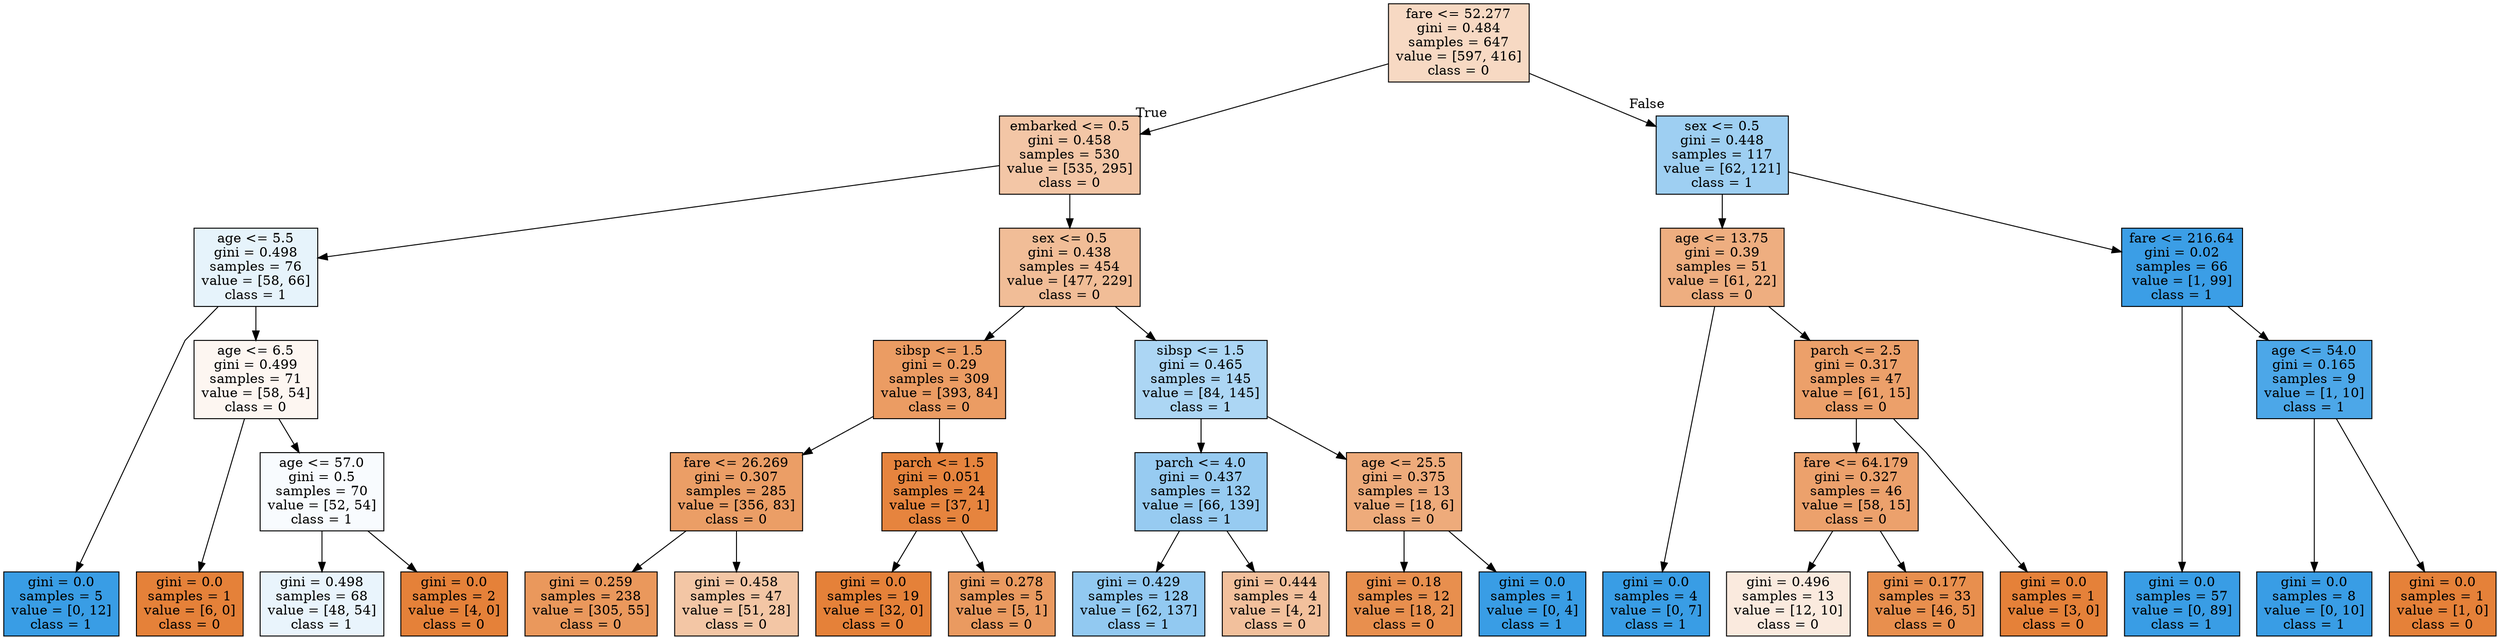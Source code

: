 digraph Tree {
node [shape=box, style="filled", color="black"] ;
graph [ranksep=equally, splines=polyline] ;
0 [label="fare <= 52.277\ngini = 0.484\nsamples = 647\nvalue = [597, 416]\nclass = 0", fillcolor="#e581394d"] ;
1 [label="embarked <= 0.5\ngini = 0.458\nsamples = 530\nvalue = [535, 295]\nclass = 0", fillcolor="#e5813972"] ;
0 -> 1 [labeldistance=2.5, labelangle=45, headlabel="True"] ;
2 [label="age <= 5.5\ngini = 0.498\nsamples = 76\nvalue = [58, 66]\nclass = 1", fillcolor="#399de51f"] ;
1 -> 2 ;
3 [label="gini = 0.0\nsamples = 5\nvalue = [0, 12]\nclass = 1", fillcolor="#399de5ff"] ;
2 -> 3 ;
4 [label="age <= 6.5\ngini = 0.499\nsamples = 71\nvalue = [58, 54]\nclass = 0", fillcolor="#e5813912"] ;
2 -> 4 ;
5 [label="gini = 0.0\nsamples = 1\nvalue = [6, 0]\nclass = 0", fillcolor="#e58139ff"] ;
4 -> 5 ;
6 [label="age <= 57.0\ngini = 0.5\nsamples = 70\nvalue = [52, 54]\nclass = 1", fillcolor="#399de509"] ;
4 -> 6 ;
7 [label="gini = 0.498\nsamples = 68\nvalue = [48, 54]\nclass = 1", fillcolor="#399de51c"] ;
6 -> 7 ;
8 [label="gini = 0.0\nsamples = 2\nvalue = [4, 0]\nclass = 0", fillcolor="#e58139ff"] ;
6 -> 8 ;
9 [label="sex <= 0.5\ngini = 0.438\nsamples = 454\nvalue = [477, 229]\nclass = 0", fillcolor="#e5813985"] ;
1 -> 9 ;
10 [label="sibsp <= 1.5\ngini = 0.29\nsamples = 309\nvalue = [393, 84]\nclass = 0", fillcolor="#e58139c8"] ;
9 -> 10 ;
11 [label="fare <= 26.269\ngini = 0.307\nsamples = 285\nvalue = [356, 83]\nclass = 0", fillcolor="#e58139c4"] ;
10 -> 11 ;
12 [label="gini = 0.259\nsamples = 238\nvalue = [305, 55]\nclass = 0", fillcolor="#e58139d1"] ;
11 -> 12 ;
13 [label="gini = 0.458\nsamples = 47\nvalue = [51, 28]\nclass = 0", fillcolor="#e5813973"] ;
11 -> 13 ;
14 [label="parch <= 1.5\ngini = 0.051\nsamples = 24\nvalue = [37, 1]\nclass = 0", fillcolor="#e58139f8"] ;
10 -> 14 ;
15 [label="gini = 0.0\nsamples = 19\nvalue = [32, 0]\nclass = 0", fillcolor="#e58139ff"] ;
14 -> 15 ;
16 [label="gini = 0.278\nsamples = 5\nvalue = [5, 1]\nclass = 0", fillcolor="#e58139cc"] ;
14 -> 16 ;
17 [label="sibsp <= 1.5\ngini = 0.465\nsamples = 145\nvalue = [84, 145]\nclass = 1", fillcolor="#399de56b"] ;
9 -> 17 ;
18 [label="parch <= 4.0\ngini = 0.437\nsamples = 132\nvalue = [66, 139]\nclass = 1", fillcolor="#399de586"] ;
17 -> 18 ;
19 [label="gini = 0.429\nsamples = 128\nvalue = [62, 137]\nclass = 1", fillcolor="#399de58c"] ;
18 -> 19 ;
20 [label="gini = 0.444\nsamples = 4\nvalue = [4, 2]\nclass = 0", fillcolor="#e581397f"] ;
18 -> 20 ;
21 [label="age <= 25.5\ngini = 0.375\nsamples = 13\nvalue = [18, 6]\nclass = 0", fillcolor="#e58139aa"] ;
17 -> 21 ;
22 [label="gini = 0.18\nsamples = 12\nvalue = [18, 2]\nclass = 0", fillcolor="#e58139e3"] ;
21 -> 22 ;
23 [label="gini = 0.0\nsamples = 1\nvalue = [0, 4]\nclass = 1", fillcolor="#399de5ff"] ;
21 -> 23 ;
24 [label="sex <= 0.5\ngini = 0.448\nsamples = 117\nvalue = [62, 121]\nclass = 1", fillcolor="#399de57c"] ;
0 -> 24 [labeldistance=2.5, labelangle=-45, headlabel="False"] ;
25 [label="age <= 13.75\ngini = 0.39\nsamples = 51\nvalue = [61, 22]\nclass = 0", fillcolor="#e58139a3"] ;
24 -> 25 ;
26 [label="gini = 0.0\nsamples = 4\nvalue = [0, 7]\nclass = 1", fillcolor="#399de5ff"] ;
25 -> 26 ;
27 [label="parch <= 2.5\ngini = 0.317\nsamples = 47\nvalue = [61, 15]\nclass = 0", fillcolor="#e58139c0"] ;
25 -> 27 ;
28 [label="fare <= 64.179\ngini = 0.327\nsamples = 46\nvalue = [58, 15]\nclass = 0", fillcolor="#e58139bd"] ;
27 -> 28 ;
29 [label="gini = 0.496\nsamples = 13\nvalue = [12, 10]\nclass = 0", fillcolor="#e581392a"] ;
28 -> 29 ;
30 [label="gini = 0.177\nsamples = 33\nvalue = [46, 5]\nclass = 0", fillcolor="#e58139e3"] ;
28 -> 30 ;
31 [label="gini = 0.0\nsamples = 1\nvalue = [3, 0]\nclass = 0", fillcolor="#e58139ff"] ;
27 -> 31 ;
32 [label="fare <= 216.64\ngini = 0.02\nsamples = 66\nvalue = [1, 99]\nclass = 1", fillcolor="#399de5fc"] ;
24 -> 32 ;
33 [label="gini = 0.0\nsamples = 57\nvalue = [0, 89]\nclass = 1", fillcolor="#399de5ff"] ;
32 -> 33 ;
34 [label="age <= 54.0\ngini = 0.165\nsamples = 9\nvalue = [1, 10]\nclass = 1", fillcolor="#399de5e6"] ;
32 -> 34 ;
35 [label="gini = 0.0\nsamples = 8\nvalue = [0, 10]\nclass = 1", fillcolor="#399de5ff"] ;
34 -> 35 ;
36 [label="gini = 0.0\nsamples = 1\nvalue = [1, 0]\nclass = 0", fillcolor="#e58139ff"] ;
34 -> 36 ;
{rank=same ; 0} ;
{rank=same ; 1; 24} ;
{rank=same ; 2; 9; 25; 32} ;
{rank=same ; 4; 10; 17; 27; 34} ;
{rank=same ; 6; 11; 14; 18; 21; 28} ;
{rank=same ; 3; 5; 7; 8; 12; 13; 15; 16; 19; 20; 22; 23; 26; 29; 30; 31; 33; 35; 36} ;
}